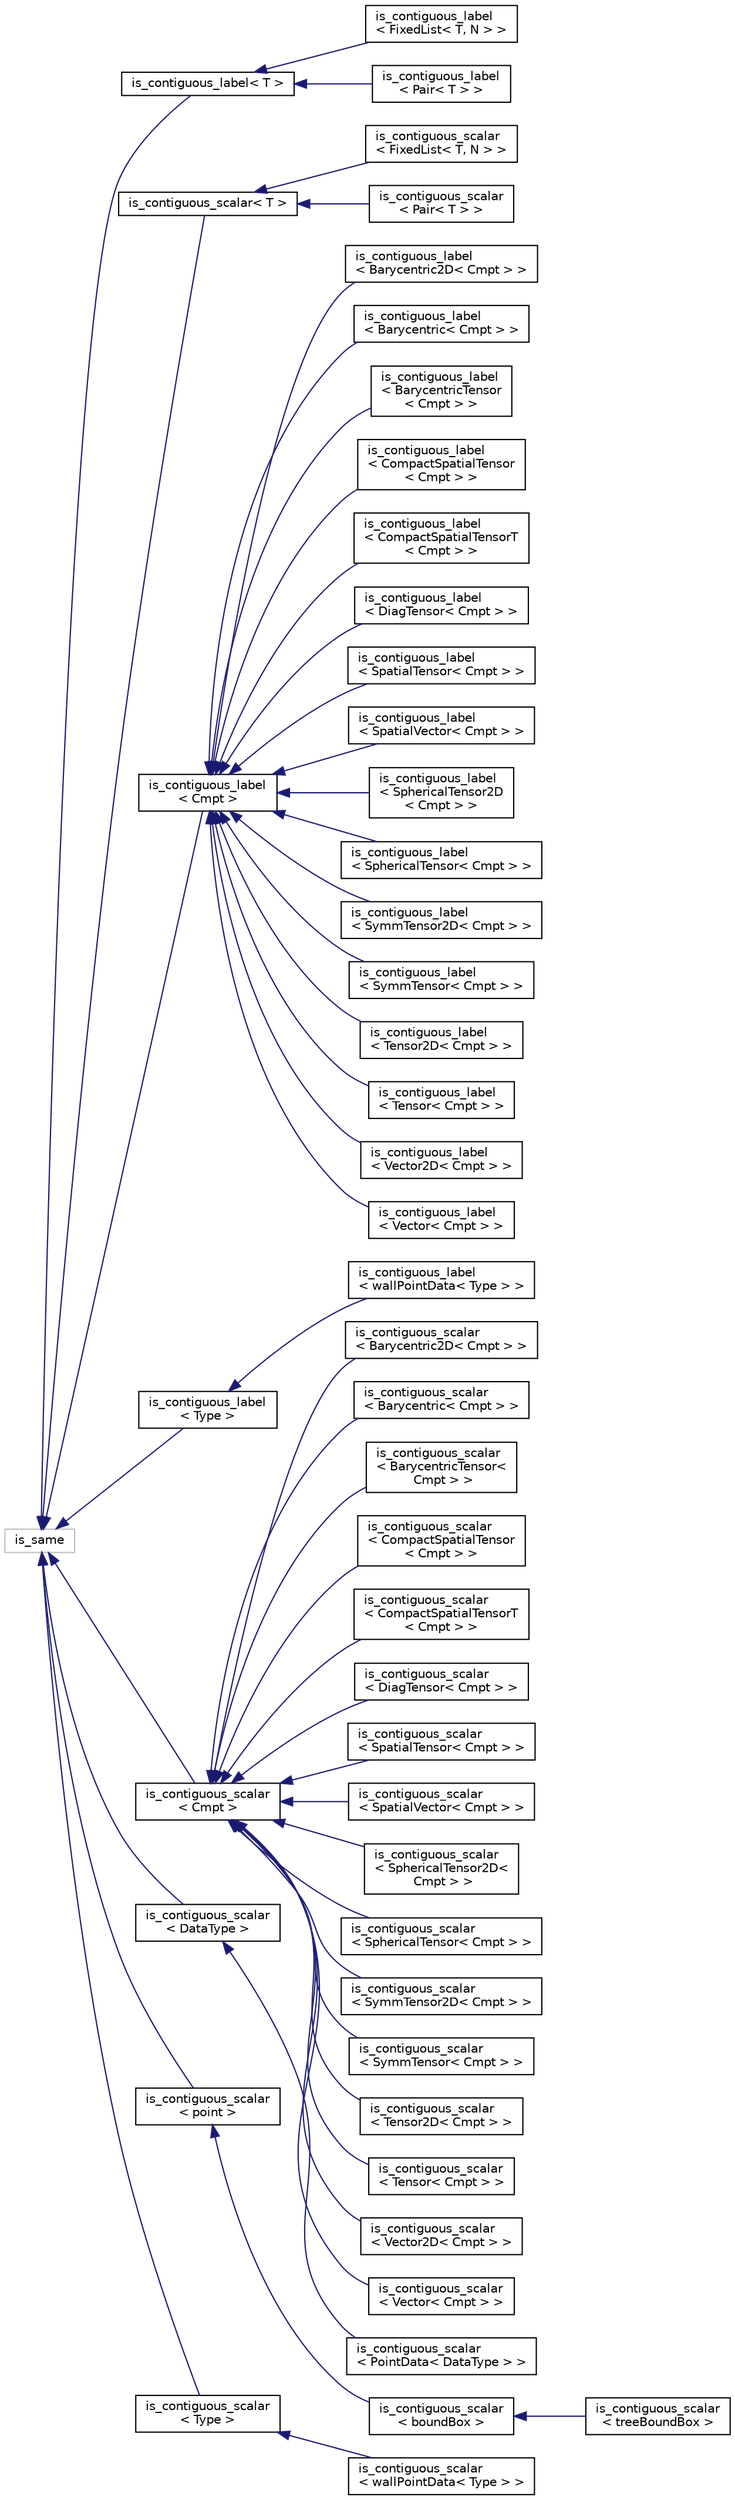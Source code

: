 digraph "Graphical Class Hierarchy"
{
  bgcolor="transparent";
  edge [fontname="Helvetica",fontsize="10",labelfontname="Helvetica",labelfontsize="10"];
  node [fontname="Helvetica",fontsize="10",shape=record];
  rankdir="LR";
  Node1 [label="is_same",height=0.2,width=0.4,color="grey75"];
  Node1 -> Node2 [dir="back",color="midnightblue",fontsize="10",style="solid",fontname="Helvetica"];
  Node2 [label="is_contiguous_label\< T \>",height=0.2,width=0.4,color="black",URL="$structFoam_1_1is__contiguous__label.html",tooltip="A template class to specify if a data type is composed solely of Foam::label elements. "];
  Node2 -> Node3 [dir="back",color="midnightblue",fontsize="10",style="solid",fontname="Helvetica"];
  Node3 [label="is_contiguous_label\l\< FixedList\< T, N \> \>",height=0.2,width=0.4,color="black",URL="$structFoam_1_1is__contiguous__label_3_01FixedList_3_01T_00_01N_01_4_01_4.html",tooltip="Check for FixedList of labels. "];
  Node2 -> Node4 [dir="back",color="midnightblue",fontsize="10",style="solid",fontname="Helvetica"];
  Node4 [label="is_contiguous_label\l\< Pair\< T \> \>",height=0.2,width=0.4,color="black",URL="$structFoam_1_1is__contiguous__label_3_01Pair_3_01T_01_4_01_4.html",tooltip="Check for Pair of labels. "];
  Node1 -> Node5 [dir="back",color="midnightblue",fontsize="10",style="solid",fontname="Helvetica"];
  Node5 [label="is_contiguous_scalar\< T \>",height=0.2,width=0.4,color="black",URL="$structFoam_1_1is__contiguous__scalar.html",tooltip="A template class to specify if a data type is composed solely of Foam::scalar elements. "];
  Node5 -> Node6 [dir="back",color="midnightblue",fontsize="10",style="solid",fontname="Helvetica"];
  Node6 [label="is_contiguous_scalar\l\< FixedList\< T, N \> \>",height=0.2,width=0.4,color="black",URL="$structFoam_1_1is__contiguous__scalar_3_01FixedList_3_01T_00_01N_01_4_01_4.html",tooltip="Check for FixedList of scalars. "];
  Node5 -> Node7 [dir="back",color="midnightblue",fontsize="10",style="solid",fontname="Helvetica"];
  Node7 [label="is_contiguous_scalar\l\< Pair\< T \> \>",height=0.2,width=0.4,color="black",URL="$structFoam_1_1is__contiguous__scalar_3_01Pair_3_01T_01_4_01_4.html",tooltip="Check for Pair of scalars. "];
  Node1 -> Node8 [dir="back",color="midnightblue",fontsize="10",style="solid",fontname="Helvetica"];
  Node8 [label="is_contiguous_label\l\< Cmpt \>",height=0.2,width=0.4,color="black",URL="$structFoam_1_1is__contiguous__label.html"];
  Node8 -> Node9 [dir="back",color="midnightblue",fontsize="10",style="solid",fontname="Helvetica"];
  Node9 [label="is_contiguous_label\l\< Barycentric2D\< Cmpt \> \>",height=0.2,width=0.4,color="black",URL="$structFoam_1_1is__contiguous__label_3_01Barycentric2D_3_01Cmpt_01_4_01_4.html",tooltip="Data are contiguous label if component type is label. "];
  Node8 -> Node10 [dir="back",color="midnightblue",fontsize="10",style="solid",fontname="Helvetica"];
  Node10 [label="is_contiguous_label\l\< Barycentric\< Cmpt \> \>",height=0.2,width=0.4,color="black",URL="$structFoam_1_1is__contiguous__label_3_01Barycentric_3_01Cmpt_01_4_01_4.html",tooltip="Data are contiguous label if component type is label. "];
  Node8 -> Node11 [dir="back",color="midnightblue",fontsize="10",style="solid",fontname="Helvetica"];
  Node11 [label="is_contiguous_label\l\< BarycentricTensor\l\< Cmpt \> \>",height=0.2,width=0.4,color="black",URL="$structFoam_1_1is__contiguous__label_3_01BarycentricTensor_3_01Cmpt_01_4_01_4.html",tooltip="Data are contiguous label if component type is label. "];
  Node8 -> Node12 [dir="back",color="midnightblue",fontsize="10",style="solid",fontname="Helvetica"];
  Node12 [label="is_contiguous_label\l\< CompactSpatialTensor\l\< Cmpt \> \>",height=0.2,width=0.4,color="black",URL="$structFoam_1_1is__contiguous__label_3_01CompactSpatialTensor_3_01Cmpt_01_4_01_4.html",tooltip="Data are contiguous label if component type is label. "];
  Node8 -> Node13 [dir="back",color="midnightblue",fontsize="10",style="solid",fontname="Helvetica"];
  Node13 [label="is_contiguous_label\l\< CompactSpatialTensorT\l\< Cmpt \> \>",height=0.2,width=0.4,color="black",URL="$structFoam_1_1is__contiguous__label_3_01CompactSpatialTensorT_3_01Cmpt_01_4_01_4.html",tooltip="Data are contiguous label if component type is label. "];
  Node8 -> Node14 [dir="back",color="midnightblue",fontsize="10",style="solid",fontname="Helvetica"];
  Node14 [label="is_contiguous_label\l\< DiagTensor\< Cmpt \> \>",height=0.2,width=0.4,color="black",URL="$structFoam_1_1is__contiguous__label_3_01DiagTensor_3_01Cmpt_01_4_01_4.html",tooltip="Data are contiguous label if component type is label. "];
  Node8 -> Node15 [dir="back",color="midnightblue",fontsize="10",style="solid",fontname="Helvetica"];
  Node15 [label="is_contiguous_label\l\< SpatialTensor\< Cmpt \> \>",height=0.2,width=0.4,color="black",URL="$structFoam_1_1is__contiguous__label_3_01SpatialTensor_3_01Cmpt_01_4_01_4.html",tooltip="Data are contiguous label if component type is label. "];
  Node8 -> Node16 [dir="back",color="midnightblue",fontsize="10",style="solid",fontname="Helvetica"];
  Node16 [label="is_contiguous_label\l\< SpatialVector\< Cmpt \> \>",height=0.2,width=0.4,color="black",URL="$structFoam_1_1is__contiguous__label_3_01SpatialVector_3_01Cmpt_01_4_01_4.html",tooltip="Data are contiguous label if component type is label. "];
  Node8 -> Node17 [dir="back",color="midnightblue",fontsize="10",style="solid",fontname="Helvetica"];
  Node17 [label="is_contiguous_label\l\< SphericalTensor2D\l\< Cmpt \> \>",height=0.2,width=0.4,color="black",URL="$structFoam_1_1is__contiguous__label_3_01SphericalTensor2D_3_01Cmpt_01_4_01_4.html",tooltip="Data are contiguous label if component type is label. "];
  Node8 -> Node18 [dir="back",color="midnightblue",fontsize="10",style="solid",fontname="Helvetica"];
  Node18 [label="is_contiguous_label\l\< SphericalTensor\< Cmpt \> \>",height=0.2,width=0.4,color="black",URL="$structFoam_1_1is__contiguous__label_3_01SphericalTensor_3_01Cmpt_01_4_01_4.html",tooltip="Data are contiguous label if component type is label. "];
  Node8 -> Node19 [dir="back",color="midnightblue",fontsize="10",style="solid",fontname="Helvetica"];
  Node19 [label="is_contiguous_label\l\< SymmTensor2D\< Cmpt \> \>",height=0.2,width=0.4,color="black",URL="$structFoam_1_1is__contiguous__label_3_01SymmTensor2D_3_01Cmpt_01_4_01_4.html",tooltip="Data are contiguous label if component type is label. "];
  Node8 -> Node20 [dir="back",color="midnightblue",fontsize="10",style="solid",fontname="Helvetica"];
  Node20 [label="is_contiguous_label\l\< SymmTensor\< Cmpt \> \>",height=0.2,width=0.4,color="black",URL="$structFoam_1_1is__contiguous__label_3_01SymmTensor_3_01Cmpt_01_4_01_4.html",tooltip="Data are contiguous label if component type is label. "];
  Node8 -> Node21 [dir="back",color="midnightblue",fontsize="10",style="solid",fontname="Helvetica"];
  Node21 [label="is_contiguous_label\l\< Tensor2D\< Cmpt \> \>",height=0.2,width=0.4,color="black",URL="$structFoam_1_1is__contiguous__label_3_01Tensor2D_3_01Cmpt_01_4_01_4.html",tooltip="Data are contiguous label if component type is label. "];
  Node8 -> Node22 [dir="back",color="midnightblue",fontsize="10",style="solid",fontname="Helvetica"];
  Node22 [label="is_contiguous_label\l\< Tensor\< Cmpt \> \>",height=0.2,width=0.4,color="black",URL="$structFoam_1_1is__contiguous__label_3_01Tensor_3_01Cmpt_01_4_01_4.html",tooltip="Data are contiguous label if component type is label. "];
  Node8 -> Node23 [dir="back",color="midnightblue",fontsize="10",style="solid",fontname="Helvetica"];
  Node23 [label="is_contiguous_label\l\< Vector2D\< Cmpt \> \>",height=0.2,width=0.4,color="black",URL="$structFoam_1_1is__contiguous__label_3_01Vector2D_3_01Cmpt_01_4_01_4.html",tooltip="Data are contiguous label if component type is label. "];
  Node8 -> Node24 [dir="back",color="midnightblue",fontsize="10",style="solid",fontname="Helvetica"];
  Node24 [label="is_contiguous_label\l\< Vector\< Cmpt \> \>",height=0.2,width=0.4,color="black",URL="$structFoam_1_1is__contiguous__label_3_01Vector_3_01Cmpt_01_4_01_4.html",tooltip="Data are contiguous label if component type is label. "];
  Node1 -> Node25 [dir="back",color="midnightblue",fontsize="10",style="solid",fontname="Helvetica"];
  Node25 [label="is_contiguous_label\l\< Type \>",height=0.2,width=0.4,color="black",URL="$structFoam_1_1is__contiguous__label.html"];
  Node25 -> Node26 [dir="back",color="midnightblue",fontsize="10",style="solid",fontname="Helvetica"];
  Node26 [label="is_contiguous_label\l\< wallPointData\< Type \> \>",height=0.2,width=0.4,color="black",URL="$structFoam_1_1is__contiguous__label_3_01wallPointData_3_01Type_01_4_01_4.html",tooltip="Data are contiguous label if data type is label. "];
  Node1 -> Node27 [dir="back",color="midnightblue",fontsize="10",style="solid",fontname="Helvetica"];
  Node27 [label="is_contiguous_scalar\l\< Cmpt \>",height=0.2,width=0.4,color="black",URL="$structFoam_1_1is__contiguous__scalar.html"];
  Node27 -> Node28 [dir="back",color="midnightblue",fontsize="10",style="solid",fontname="Helvetica"];
  Node28 [label="is_contiguous_scalar\l\< Barycentric2D\< Cmpt \> \>",height=0.2,width=0.4,color="black",URL="$structFoam_1_1is__contiguous__scalar_3_01Barycentric2D_3_01Cmpt_01_4_01_4.html",tooltip="Data are contiguous scalar if component type is scalar. "];
  Node27 -> Node29 [dir="back",color="midnightblue",fontsize="10",style="solid",fontname="Helvetica"];
  Node29 [label="is_contiguous_scalar\l\< Barycentric\< Cmpt \> \>",height=0.2,width=0.4,color="black",URL="$structFoam_1_1is__contiguous__scalar_3_01Barycentric_3_01Cmpt_01_4_01_4.html",tooltip="Data are contiguous scalar if component type is scalar. "];
  Node27 -> Node30 [dir="back",color="midnightblue",fontsize="10",style="solid",fontname="Helvetica"];
  Node30 [label="is_contiguous_scalar\l\< BarycentricTensor\<\l Cmpt \> \>",height=0.2,width=0.4,color="black",URL="$structFoam_1_1is__contiguous__scalar_3_01BarycentricTensor_3_01Cmpt_01_4_01_4.html",tooltip="Data are contiguous scalar if component type is scalar. "];
  Node27 -> Node31 [dir="back",color="midnightblue",fontsize="10",style="solid",fontname="Helvetica"];
  Node31 [label="is_contiguous_scalar\l\< CompactSpatialTensor\l\< Cmpt \> \>",height=0.2,width=0.4,color="black",URL="$structFoam_1_1is__contiguous__scalar_3_01CompactSpatialTensor_3_01Cmpt_01_4_01_4.html",tooltip="Data are contiguous scalar if component type is scalar. "];
  Node27 -> Node32 [dir="back",color="midnightblue",fontsize="10",style="solid",fontname="Helvetica"];
  Node32 [label="is_contiguous_scalar\l\< CompactSpatialTensorT\l\< Cmpt \> \>",height=0.2,width=0.4,color="black",URL="$structFoam_1_1is__contiguous__scalar_3_01CompactSpatialTensorT_3_01Cmpt_01_4_01_4.html",tooltip="Data are contiguous scalar if component type is scalar. "];
  Node27 -> Node33 [dir="back",color="midnightblue",fontsize="10",style="solid",fontname="Helvetica"];
  Node33 [label="is_contiguous_scalar\l\< DiagTensor\< Cmpt \> \>",height=0.2,width=0.4,color="black",URL="$structFoam_1_1is__contiguous__scalar_3_01DiagTensor_3_01Cmpt_01_4_01_4.html",tooltip="Data are contiguous scalar if component type is scalar. "];
  Node27 -> Node34 [dir="back",color="midnightblue",fontsize="10",style="solid",fontname="Helvetica"];
  Node34 [label="is_contiguous_scalar\l\< SpatialTensor\< Cmpt \> \>",height=0.2,width=0.4,color="black",URL="$structFoam_1_1is__contiguous__scalar_3_01SpatialTensor_3_01Cmpt_01_4_01_4.html",tooltip="Data are contiguous scalar if component type is scalar. "];
  Node27 -> Node35 [dir="back",color="midnightblue",fontsize="10",style="solid",fontname="Helvetica"];
  Node35 [label="is_contiguous_scalar\l\< SpatialVector\< Cmpt \> \>",height=0.2,width=0.4,color="black",URL="$structFoam_1_1is__contiguous__scalar_3_01SpatialVector_3_01Cmpt_01_4_01_4.html",tooltip="Data are contiguous scalar if component type is scalar. "];
  Node27 -> Node36 [dir="back",color="midnightblue",fontsize="10",style="solid",fontname="Helvetica"];
  Node36 [label="is_contiguous_scalar\l\< SphericalTensor2D\<\l Cmpt \> \>",height=0.2,width=0.4,color="black",URL="$structFoam_1_1is__contiguous__scalar_3_01SphericalTensor2D_3_01Cmpt_01_4_01_4.html",tooltip="Data are contiguous scalar if component type is scalar. "];
  Node27 -> Node37 [dir="back",color="midnightblue",fontsize="10",style="solid",fontname="Helvetica"];
  Node37 [label="is_contiguous_scalar\l\< SphericalTensor\< Cmpt \> \>",height=0.2,width=0.4,color="black",URL="$structFoam_1_1is__contiguous__scalar_3_01SphericalTensor_3_01Cmpt_01_4_01_4.html",tooltip="Data are contiguous scalar if component type is scalar. "];
  Node27 -> Node38 [dir="back",color="midnightblue",fontsize="10",style="solid",fontname="Helvetica"];
  Node38 [label="is_contiguous_scalar\l\< SymmTensor2D\< Cmpt \> \>",height=0.2,width=0.4,color="black",URL="$structFoam_1_1is__contiguous__scalar_3_01SymmTensor2D_3_01Cmpt_01_4_01_4.html",tooltip="Data are contiguous scalar if component type is scalar. "];
  Node27 -> Node39 [dir="back",color="midnightblue",fontsize="10",style="solid",fontname="Helvetica"];
  Node39 [label="is_contiguous_scalar\l\< SymmTensor\< Cmpt \> \>",height=0.2,width=0.4,color="black",URL="$structFoam_1_1is__contiguous__scalar_3_01SymmTensor_3_01Cmpt_01_4_01_4.html",tooltip="Data are contiguous scalar if component type is scalar. "];
  Node27 -> Node40 [dir="back",color="midnightblue",fontsize="10",style="solid",fontname="Helvetica"];
  Node40 [label="is_contiguous_scalar\l\< Tensor2D\< Cmpt \> \>",height=0.2,width=0.4,color="black",URL="$structFoam_1_1is__contiguous__scalar_3_01Tensor2D_3_01Cmpt_01_4_01_4.html",tooltip="Data are contiguous scalar if component type is scalar. "];
  Node27 -> Node41 [dir="back",color="midnightblue",fontsize="10",style="solid",fontname="Helvetica"];
  Node41 [label="is_contiguous_scalar\l\< Tensor\< Cmpt \> \>",height=0.2,width=0.4,color="black",URL="$structFoam_1_1is__contiguous__scalar_3_01Tensor_3_01Cmpt_01_4_01_4.html",tooltip="Data are contiguous scalar if component type is scalar. "];
  Node27 -> Node42 [dir="back",color="midnightblue",fontsize="10",style="solid",fontname="Helvetica"];
  Node42 [label="is_contiguous_scalar\l\< Vector2D\< Cmpt \> \>",height=0.2,width=0.4,color="black",URL="$structFoam_1_1is__contiguous__scalar_3_01Vector2D_3_01Cmpt_01_4_01_4.html",tooltip="Data are contiguous scalar if component type is scalar. "];
  Node27 -> Node43 [dir="back",color="midnightblue",fontsize="10",style="solid",fontname="Helvetica"];
  Node43 [label="is_contiguous_scalar\l\< Vector\< Cmpt \> \>",height=0.2,width=0.4,color="black",URL="$structFoam_1_1is__contiguous__scalar_3_01Vector_3_01Cmpt_01_4_01_4.html",tooltip="Data are contiguous scalar if component type is scalar. "];
  Node1 -> Node44 [dir="back",color="midnightblue",fontsize="10",style="solid",fontname="Helvetica"];
  Node44 [label="is_contiguous_scalar\l\< DataType \>",height=0.2,width=0.4,color="black",URL="$structFoam_1_1is__contiguous__scalar.html"];
  Node44 -> Node45 [dir="back",color="midnightblue",fontsize="10",style="solid",fontname="Helvetica"];
  Node45 [label="is_contiguous_scalar\l\< PointData\< DataType \> \>",height=0.2,width=0.4,color="black",URL="$structFoam_1_1is__contiguous__scalar_3_01PointData_3_01DataType_01_4_01_4.html",tooltip="Contiguous scalar only when data type is also scalar. "];
  Node1 -> Node46 [dir="back",color="midnightblue",fontsize="10",style="solid",fontname="Helvetica"];
  Node46 [label="is_contiguous_scalar\l\< point \>",height=0.2,width=0.4,color="black",URL="$structFoam_1_1is__contiguous__scalar.html"];
  Node46 -> Node47 [dir="back",color="midnightblue",fontsize="10",style="solid",fontname="Helvetica"];
  Node47 [label="is_contiguous_scalar\l\< boundBox \>",height=0.2,width=0.4,color="black",URL="$structFoam_1_1is__contiguous__scalar_3_01boundBox_01_4.html",tooltip="Contiguous scalar data for boundBox. "];
  Node47 -> Node48 [dir="back",color="midnightblue",fontsize="10",style="solid",fontname="Helvetica"];
  Node48 [label="is_contiguous_scalar\l\< treeBoundBox \>",height=0.2,width=0.4,color="black",URL="$structFoam_1_1is__contiguous__scalar_3_01treeBoundBox_01_4.html",tooltip="Contiguous scalar data for treeBoundBox. "];
  Node1 -> Node49 [dir="back",color="midnightblue",fontsize="10",style="solid",fontname="Helvetica"];
  Node49 [label="is_contiguous_scalar\l\< Type \>",height=0.2,width=0.4,color="black",URL="$structFoam_1_1is__contiguous__scalar.html"];
  Node49 -> Node50 [dir="back",color="midnightblue",fontsize="10",style="solid",fontname="Helvetica"];
  Node50 [label="is_contiguous_scalar\l\< wallPointData\< Type \> \>",height=0.2,width=0.4,color="black",URL="$structFoam_1_1is__contiguous__scalar_3_01wallPointData_3_01Type_01_4_01_4.html",tooltip="Data are contiguous scalar if data type is scalar. "];
}

